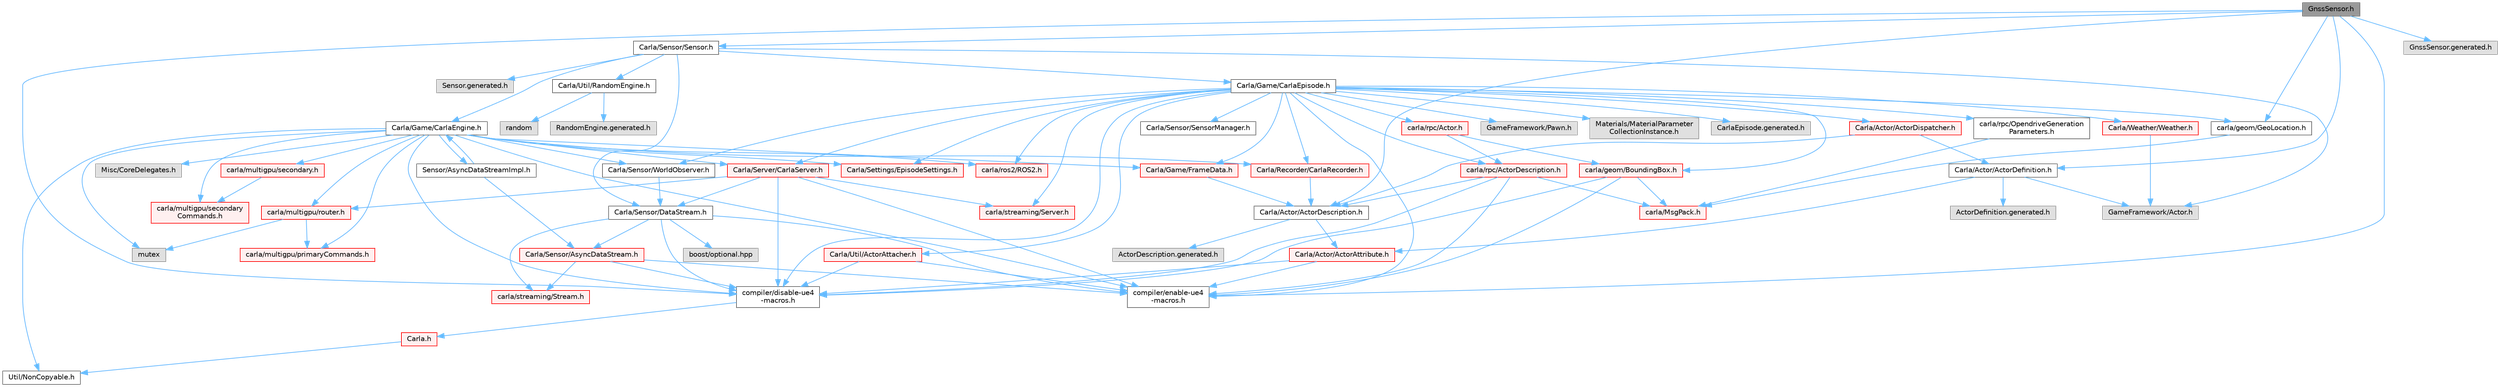 digraph "GnssSensor.h"
{
 // INTERACTIVE_SVG=YES
 // LATEX_PDF_SIZE
  bgcolor="transparent";
  edge [fontname=Helvetica,fontsize=10,labelfontname=Helvetica,labelfontsize=10];
  node [fontname=Helvetica,fontsize=10,shape=box,height=0.2,width=0.4];
  Node1 [id="Node000001",label="GnssSensor.h",height=0.2,width=0.4,color="gray40", fillcolor="grey60", style="filled", fontcolor="black",tooltip=" "];
  Node1 -> Node2 [id="edge1_Node000001_Node000002",color="steelblue1",style="solid",tooltip=" "];
  Node2 [id="Node000002",label="Carla/Sensor/Sensor.h",height=0.2,width=0.4,color="grey40", fillcolor="white", style="filled",URL="$d7/d7d/Unreal_2CarlaUE4_2Plugins_2Carla_2Source_2Carla_2Sensor_2Sensor_8h.html",tooltip=" "];
  Node2 -> Node3 [id="edge2_Node000002_Node000003",color="steelblue1",style="solid",tooltip=" "];
  Node3 [id="Node000003",label="Carla/Game/CarlaEpisode.h",height=0.2,width=0.4,color="grey40", fillcolor="white", style="filled",URL="$de/db8/CarlaEpisode_8h.html",tooltip=" "];
  Node3 -> Node4 [id="edge3_Node000003_Node000004",color="steelblue1",style="solid",tooltip=" "];
  Node4 [id="Node000004",label="Carla/Actor/ActorDispatcher.h",height=0.2,width=0.4,color="red", fillcolor="#FFF0F0", style="filled",URL="$dc/ddc/ActorDispatcher_8h.html",tooltip=" "];
  Node4 -> Node5 [id="edge4_Node000004_Node000005",color="steelblue1",style="solid",tooltip=" "];
  Node5 [id="Node000005",label="Carla/Actor/ActorDefinition.h",height=0.2,width=0.4,color="grey40", fillcolor="white", style="filled",URL="$d0/d65/Unreal_2CarlaUE4_2Plugins_2Carla_2Source_2Carla_2Actor_2ActorDefinition_8h.html",tooltip=" "];
  Node5 -> Node6 [id="edge5_Node000005_Node000006",color="steelblue1",style="solid",tooltip=" "];
  Node6 [id="Node000006",label="Carla/Actor/ActorAttribute.h",height=0.2,width=0.4,color="red", fillcolor="#FFF0F0", style="filled",URL="$d6/d1a/Unreal_2CarlaUE4_2Plugins_2Carla_2Source_2Carla_2Actor_2ActorAttribute_8h.html",tooltip=" "];
  Node6 -> Node7 [id="edge6_Node000006_Node000007",color="steelblue1",style="solid",tooltip=" "];
  Node7 [id="Node000007",label="compiler/disable-ue4\l-macros.h",height=0.2,width=0.4,color="grey40", fillcolor="white", style="filled",URL="$d2/d02/disable-ue4-macros_8h.html",tooltip=" "];
  Node7 -> Node8 [id="edge7_Node000007_Node000008",color="steelblue1",style="solid",tooltip=" "];
  Node8 [id="Node000008",label="Carla.h",height=0.2,width=0.4,color="red", fillcolor="#FFF0F0", style="filled",URL="$d7/d7d/Carla_8h.html",tooltip=" "];
  Node8 -> Node9 [id="edge8_Node000008_Node000009",color="steelblue1",style="solid",tooltip=" "];
  Node9 [id="Node000009",label="Util/NonCopyable.h",height=0.2,width=0.4,color="grey40", fillcolor="white", style="filled",URL="$d4/d57/Unreal_2CarlaUE4_2Plugins_2Carla_2Source_2Carla_2Util_2NonCopyable_8h.html",tooltip=" "];
  Node6 -> Node14 [id="edge9_Node000006_Node000014",color="steelblue1",style="solid",tooltip=" "];
  Node14 [id="Node000014",label="compiler/enable-ue4\l-macros.h",height=0.2,width=0.4,color="grey40", fillcolor="white", style="filled",URL="$d9/da2/enable-ue4-macros_8h.html",tooltip=" "];
  Node5 -> Node16 [id="edge10_Node000005_Node000016",color="steelblue1",style="solid",tooltip=" "];
  Node16 [id="Node000016",label="GameFramework/Actor.h",height=0.2,width=0.4,color="grey60", fillcolor="#E0E0E0", style="filled",tooltip=" "];
  Node5 -> Node17 [id="edge11_Node000005_Node000017",color="steelblue1",style="solid",tooltip=" "];
  Node17 [id="Node000017",label="ActorDefinition.generated.h",height=0.2,width=0.4,color="grey60", fillcolor="#E0E0E0", style="filled",tooltip=" "];
  Node4 -> Node18 [id="edge12_Node000004_Node000018",color="steelblue1",style="solid",tooltip=" "];
  Node18 [id="Node000018",label="Carla/Actor/ActorDescription.h",height=0.2,width=0.4,color="grey40", fillcolor="white", style="filled",URL="$d4/de6/Unreal_2CarlaUE4_2Plugins_2Carla_2Source_2Carla_2Actor_2ActorDescription_8h.html",tooltip=" "];
  Node18 -> Node6 [id="edge13_Node000018_Node000006",color="steelblue1",style="solid",tooltip=" "];
  Node18 -> Node19 [id="edge14_Node000018_Node000019",color="steelblue1",style="solid",tooltip=" "];
  Node19 [id="Node000019",label="ActorDescription.generated.h",height=0.2,width=0.4,color="grey60", fillcolor="#E0E0E0", style="filled",tooltip=" "];
  Node3 -> Node209 [id="edge15_Node000003_Node000209",color="steelblue1",style="solid",tooltip=" "];
  Node209 [id="Node000209",label="Carla/Recorder/CarlaRecorder.h",height=0.2,width=0.4,color="red", fillcolor="#FFF0F0", style="filled",URL="$d9/d6a/CarlaRecorder_8h.html",tooltip=" "];
  Node209 -> Node18 [id="edge16_Node000209_Node000018",color="steelblue1",style="solid",tooltip=" "];
  Node3 -> Node240 [id="edge17_Node000003_Node000240",color="steelblue1",style="solid",tooltip=" "];
  Node240 [id="Node000240",label="Carla/Sensor/WorldObserver.h",height=0.2,width=0.4,color="grey40", fillcolor="white", style="filled",URL="$d8/deb/WorldObserver_8h.html",tooltip=" "];
  Node240 -> Node81 [id="edge18_Node000240_Node000081",color="steelblue1",style="solid",tooltip=" "];
  Node81 [id="Node000081",label="Carla/Sensor/DataStream.h",height=0.2,width=0.4,color="grey40", fillcolor="white", style="filled",URL="$da/dd9/DataStream_8h.html",tooltip=" "];
  Node81 -> Node82 [id="edge19_Node000081_Node000082",color="steelblue1",style="solid",tooltip=" "];
  Node82 [id="Node000082",label="Carla/Sensor/AsyncDataStream.h",height=0.2,width=0.4,color="red", fillcolor="#FFF0F0", style="filled",URL="$d9/d4d/AsyncDataStream_8h.html",tooltip=" "];
  Node82 -> Node7 [id="edge20_Node000082_Node000007",color="steelblue1",style="solid",tooltip=" "];
  Node82 -> Node138 [id="edge21_Node000082_Node000138",color="steelblue1",style="solid",tooltip=" "];
  Node138 [id="Node000138",label="carla/streaming/Stream.h",height=0.2,width=0.4,color="red", fillcolor="#FFF0F0", style="filled",URL="$de/dd1/Stream_8h.html",tooltip=" "];
  Node82 -> Node14 [id="edge22_Node000082_Node000014",color="steelblue1",style="solid",tooltip=" "];
  Node81 -> Node7 [id="edge23_Node000081_Node000007",color="steelblue1",style="solid",tooltip=" "];
  Node81 -> Node138 [id="edge24_Node000081_Node000138",color="steelblue1",style="solid",tooltip=" "];
  Node81 -> Node165 [id="edge25_Node000081_Node000165",color="steelblue1",style="solid",tooltip=" "];
  Node165 [id="Node000165",label="boost/optional.hpp",height=0.2,width=0.4,color="grey60", fillcolor="#E0E0E0", style="filled",tooltip=" "];
  Node81 -> Node14 [id="edge26_Node000081_Node000014",color="steelblue1",style="solid",tooltip=" "];
  Node3 -> Node241 [id="edge27_Node000003_Node000241",color="steelblue1",style="solid",tooltip=" "];
  Node241 [id="Node000241",label="Carla/Server/CarlaServer.h",height=0.2,width=0.4,color="red", fillcolor="#FFF0F0", style="filled",URL="$d0/d35/CarlaServer_8h.html",tooltip=" "];
  Node241 -> Node81 [id="edge28_Node000241_Node000081",color="steelblue1",style="solid",tooltip=" "];
  Node241 -> Node7 [id="edge29_Node000241_Node000007",color="steelblue1",style="solid",tooltip=" "];
  Node241 -> Node242 [id="edge30_Node000241_Node000242",color="steelblue1",style="solid",tooltip=" "];
  Node242 [id="Node000242",label="carla/multigpu/router.h",height=0.2,width=0.4,color="red", fillcolor="#FFF0F0", style="filled",URL="$da/db7/router_8h.html",tooltip=" "];
  Node242 -> Node251 [id="edge31_Node000242_Node000251",color="steelblue1",style="solid",tooltip=" "];
  Node251 [id="Node000251",label="carla/multigpu/primaryCommands.h",height=0.2,width=0.4,color="red", fillcolor="#FFF0F0", style="filled",URL="$dd/dbf/primaryCommands_8h.html",tooltip=" "];
  Node242 -> Node162 [id="edge32_Node000242_Node000162",color="steelblue1",style="solid",tooltip=" "];
  Node162 [id="Node000162",label="mutex",height=0.2,width=0.4,color="grey60", fillcolor="#E0E0E0", style="filled",tooltip=" "];
  Node241 -> Node253 [id="edge33_Node000241_Node000253",color="steelblue1",style="solid",tooltip=" "];
  Node253 [id="Node000253",label="carla/streaming/Server.h",height=0.2,width=0.4,color="red", fillcolor="#FFF0F0", style="filled",URL="$d8/df6/streaming_2Server_8h.html",tooltip=" "];
  Node241 -> Node14 [id="edge34_Node000241_Node000014",color="steelblue1",style="solid",tooltip=" "];
  Node3 -> Node257 [id="edge35_Node000003_Node000257",color="steelblue1",style="solid",tooltip=" "];
  Node257 [id="Node000257",label="Carla/Settings/EpisodeSettings.h",height=0.2,width=0.4,color="red", fillcolor="#FFF0F0", style="filled",URL="$d8/d64/Unreal_2CarlaUE4_2Plugins_2Carla_2Source_2Carla_2Settings_2EpisodeSettings_8h.html",tooltip=" "];
  Node3 -> Node259 [id="edge36_Node000003_Node000259",color="steelblue1",style="solid",tooltip=" "];
  Node259 [id="Node000259",label="Carla/Util/ActorAttacher.h",height=0.2,width=0.4,color="red", fillcolor="#FFF0F0", style="filled",URL="$d6/d68/ActorAttacher_8h.html",tooltip=" "];
  Node259 -> Node7 [id="edge37_Node000259_Node000007",color="steelblue1",style="solid",tooltip=" "];
  Node259 -> Node14 [id="edge38_Node000259_Node000014",color="steelblue1",style="solid",tooltip=" "];
  Node3 -> Node262 [id="edge39_Node000003_Node000262",color="steelblue1",style="solid",tooltip=" "];
  Node262 [id="Node000262",label="Carla/Weather/Weather.h",height=0.2,width=0.4,color="red", fillcolor="#FFF0F0", style="filled",URL="$d5/d65/Weather_8h.html",tooltip=" "];
  Node262 -> Node16 [id="edge40_Node000262_Node000016",color="steelblue1",style="solid",tooltip=" "];
  Node3 -> Node266 [id="edge41_Node000003_Node000266",color="steelblue1",style="solid",tooltip=" "];
  Node266 [id="Node000266",label="Carla/Game/FrameData.h",height=0.2,width=0.4,color="red", fillcolor="#FFF0F0", style="filled",URL="$d2/df1/FrameData_8h.html",tooltip=" "];
  Node266 -> Node18 [id="edge42_Node000266_Node000018",color="steelblue1",style="solid",tooltip=" "];
  Node3 -> Node325 [id="edge43_Node000003_Node000325",color="steelblue1",style="solid",tooltip=" "];
  Node325 [id="Node000325",label="Carla/Sensor/SensorManager.h",height=0.2,width=0.4,color="grey40", fillcolor="white", style="filled",URL="$dc/dbf/SensorManager_8h.html",tooltip=" "];
  Node3 -> Node326 [id="edge44_Node000003_Node000326",color="steelblue1",style="solid",tooltip=" "];
  Node326 [id="Node000326",label="GameFramework/Pawn.h",height=0.2,width=0.4,color="grey60", fillcolor="#E0E0E0", style="filled",tooltip=" "];
  Node3 -> Node327 [id="edge45_Node000003_Node000327",color="steelblue1",style="solid",tooltip=" "];
  Node327 [id="Node000327",label="Materials/MaterialParameter\lCollectionInstance.h",height=0.2,width=0.4,color="grey60", fillcolor="#E0E0E0", style="filled",tooltip=" "];
  Node3 -> Node7 [id="edge46_Node000003_Node000007",color="steelblue1",style="solid",tooltip=" "];
  Node3 -> Node44 [id="edge47_Node000003_Node000044",color="steelblue1",style="solid",tooltip=" "];
  Node44 [id="Node000044",label="carla/geom/BoundingBox.h",height=0.2,width=0.4,color="red", fillcolor="#FFF0F0", style="filled",URL="$d2/dfe/LibCarla_2source_2carla_2geom_2BoundingBox_8h.html",tooltip=" "];
  Node44 -> Node26 [id="edge48_Node000044_Node000026",color="steelblue1",style="solid",tooltip=" "];
  Node26 [id="Node000026",label="carla/MsgPack.h",height=0.2,width=0.4,color="red", fillcolor="#FFF0F0", style="filled",URL="$d9/d6f/MsgPack_8h.html",tooltip=" "];
  Node44 -> Node14 [id="edge49_Node000044_Node000014",color="steelblue1",style="solid",tooltip=" "];
  Node44 -> Node7 [id="edge50_Node000044_Node000007",color="steelblue1",style="solid",tooltip=" "];
  Node3 -> Node116 [id="edge51_Node000003_Node000116",color="steelblue1",style="solid",tooltip=" "];
  Node116 [id="Node000116",label="carla/geom/GeoLocation.h",height=0.2,width=0.4,color="grey40", fillcolor="white", style="filled",URL="$d7/d86/GeoLocation_8h.html",tooltip=" "];
  Node116 -> Node26 [id="edge52_Node000116_Node000026",color="steelblue1",style="solid",tooltip=" "];
  Node3 -> Node94 [id="edge53_Node000003_Node000094",color="steelblue1",style="solid",tooltip=" "];
  Node94 [id="Node000094",label="carla/ros2/ROS2.h",height=0.2,width=0.4,color="red", fillcolor="#FFF0F0", style="filled",URL="$da/db8/ROS2_8h.html",tooltip=" "];
  Node3 -> Node43 [id="edge54_Node000003_Node000043",color="steelblue1",style="solid",tooltip=" "];
  Node43 [id="Node000043",label="carla/rpc/Actor.h",height=0.2,width=0.4,color="red", fillcolor="#FFF0F0", style="filled",URL="$d8/d73/rpc_2Actor_8h.html",tooltip=" "];
  Node43 -> Node44 [id="edge55_Node000043_Node000044",color="steelblue1",style="solid",tooltip=" "];
  Node43 -> Node58 [id="edge56_Node000043_Node000058",color="steelblue1",style="solid",tooltip=" "];
  Node58 [id="Node000058",label="carla/rpc/ActorDescription.h",height=0.2,width=0.4,color="red", fillcolor="#FFF0F0", style="filled",URL="$d9/db9/LibCarla_2source_2carla_2rpc_2ActorDescription_8h.html",tooltip=" "];
  Node58 -> Node26 [id="edge57_Node000058_Node000026",color="steelblue1",style="solid",tooltip=" "];
  Node58 -> Node14 [id="edge58_Node000058_Node000014",color="steelblue1",style="solid",tooltip=" "];
  Node58 -> Node18 [id="edge59_Node000058_Node000018",color="steelblue1",style="solid",tooltip=" "];
  Node58 -> Node7 [id="edge60_Node000058_Node000007",color="steelblue1",style="solid",tooltip=" "];
  Node3 -> Node58 [id="edge61_Node000003_Node000058",color="steelblue1",style="solid",tooltip=" "];
  Node3 -> Node316 [id="edge62_Node000003_Node000316",color="steelblue1",style="solid",tooltip=" "];
  Node316 [id="Node000316",label="carla/rpc/OpendriveGeneration\lParameters.h",height=0.2,width=0.4,color="grey40", fillcolor="white", style="filled",URL="$d9/d3b/OpendriveGenerationParameters_8h.html",tooltip=" "];
  Node316 -> Node26 [id="edge63_Node000316_Node000026",color="steelblue1",style="solid",tooltip=" "];
  Node3 -> Node253 [id="edge64_Node000003_Node000253",color="steelblue1",style="solid",tooltip=" "];
  Node3 -> Node14 [id="edge65_Node000003_Node000014",color="steelblue1",style="solid",tooltip=" "];
  Node3 -> Node328 [id="edge66_Node000003_Node000328",color="steelblue1",style="solid",tooltip=" "];
  Node328 [id="Node000328",label="CarlaEpisode.generated.h",height=0.2,width=0.4,color="grey60", fillcolor="#E0E0E0", style="filled",tooltip=" "];
  Node2 -> Node81 [id="edge67_Node000002_Node000081",color="steelblue1",style="solid",tooltip=" "];
  Node2 -> Node329 [id="edge68_Node000002_Node000329",color="steelblue1",style="solid",tooltip=" "];
  Node329 [id="Node000329",label="Carla/Util/RandomEngine.h",height=0.2,width=0.4,color="grey40", fillcolor="white", style="filled",URL="$d6/daa/RandomEngine_8h.html",tooltip=" "];
  Node329 -> Node330 [id="edge69_Node000329_Node000330",color="steelblue1",style="solid",tooltip=" "];
  Node330 [id="Node000330",label="random",height=0.2,width=0.4,color="grey60", fillcolor="#E0E0E0", style="filled",tooltip=" "];
  Node329 -> Node331 [id="edge70_Node000329_Node000331",color="steelblue1",style="solid",tooltip=" "];
  Node331 [id="Node000331",label="RandomEngine.generated.h",height=0.2,width=0.4,color="grey60", fillcolor="#E0E0E0", style="filled",tooltip=" "];
  Node2 -> Node332 [id="edge71_Node000002_Node000332",color="steelblue1",style="solid",tooltip=" "];
  Node332 [id="Node000332",label="Carla/Game/CarlaEngine.h",height=0.2,width=0.4,color="grey40", fillcolor="white", style="filled",URL="$d0/d11/CarlaEngine_8h.html",tooltip=" "];
  Node332 -> Node209 [id="edge72_Node000332_Node000209",color="steelblue1",style="solid",tooltip=" "];
  Node332 -> Node240 [id="edge73_Node000332_Node000240",color="steelblue1",style="solid",tooltip=" "];
  Node332 -> Node241 [id="edge74_Node000332_Node000241",color="steelblue1",style="solid",tooltip=" "];
  Node332 -> Node257 [id="edge75_Node000332_Node000257",color="steelblue1",style="solid",tooltip=" "];
  Node332 -> Node9 [id="edge76_Node000332_Node000009",color="steelblue1",style="solid",tooltip=" "];
  Node332 -> Node266 [id="edge77_Node000332_Node000266",color="steelblue1",style="solid",tooltip=" "];
  Node332 -> Node333 [id="edge78_Node000332_Node000333",color="steelblue1",style="solid",tooltip=" "];
  Node333 [id="Node000333",label="Misc/CoreDelegates.h",height=0.2,width=0.4,color="grey60", fillcolor="#E0E0E0", style="filled",tooltip=" "];
  Node332 -> Node7 [id="edge79_Node000332_Node000007",color="steelblue1",style="solid",tooltip=" "];
  Node332 -> Node242 [id="edge80_Node000332_Node000242",color="steelblue1",style="solid",tooltip=" "];
  Node332 -> Node251 [id="edge81_Node000332_Node000251",color="steelblue1",style="solid",tooltip=" "];
  Node332 -> Node334 [id="edge82_Node000332_Node000334",color="steelblue1",style="solid",tooltip=" "];
  Node334 [id="Node000334",label="carla/multigpu/secondary.h",height=0.2,width=0.4,color="red", fillcolor="#FFF0F0", style="filled",URL="$de/df9/secondary_8h.html",tooltip=" "];
  Node334 -> Node335 [id="edge83_Node000334_Node000335",color="steelblue1",style="solid",tooltip=" "];
  Node335 [id="Node000335",label="carla/multigpu/secondary\lCommands.h",height=0.2,width=0.4,color="red", fillcolor="#FFF0F0", style="filled",URL="$d6/d9a/secondaryCommands_8h.html",tooltip=" "];
  Node332 -> Node335 [id="edge84_Node000332_Node000335",color="steelblue1",style="solid",tooltip=" "];
  Node332 -> Node94 [id="edge85_Node000332_Node000094",color="steelblue1",style="solid",tooltip=" "];
  Node332 -> Node14 [id="edge86_Node000332_Node000014",color="steelblue1",style="solid",tooltip=" "];
  Node332 -> Node162 [id="edge87_Node000332_Node000162",color="steelblue1",style="solid",tooltip=" "];
  Node332 -> Node336 [id="edge88_Node000332_Node000336",color="steelblue1",style="solid",tooltip=" "];
  Node336 [id="Node000336",label="Sensor/AsyncDataStreamImpl.h",height=0.2,width=0.4,color="grey40", fillcolor="white", style="filled",URL="$d0/d17/AsyncDataStreamImpl_8h.html",tooltip=" "];
  Node336 -> Node332 [id="edge89_Node000336_Node000332",color="steelblue1",style="solid",tooltip=" "];
  Node336 -> Node82 [id="edge90_Node000336_Node000082",color="steelblue1",style="solid",tooltip=" "];
  Node2 -> Node16 [id="edge91_Node000002_Node000016",color="steelblue1",style="solid",tooltip=" "];
  Node2 -> Node337 [id="edge92_Node000002_Node000337",color="steelblue1",style="solid",tooltip=" "];
  Node337 [id="Node000337",label="Sensor.generated.h",height=0.2,width=0.4,color="grey60", fillcolor="#E0E0E0", style="filled",tooltip=" "];
  Node1 -> Node5 [id="edge93_Node000001_Node000005",color="steelblue1",style="solid",tooltip=" "];
  Node1 -> Node18 [id="edge94_Node000001_Node000018",color="steelblue1",style="solid",tooltip=" "];
  Node1 -> Node7 [id="edge95_Node000001_Node000007",color="steelblue1",style="solid",tooltip=" "];
  Node1 -> Node116 [id="edge96_Node000001_Node000116",color="steelblue1",style="solid",tooltip=" "];
  Node1 -> Node14 [id="edge97_Node000001_Node000014",color="steelblue1",style="solid",tooltip=" "];
  Node1 -> Node338 [id="edge98_Node000001_Node000338",color="steelblue1",style="solid",tooltip=" "];
  Node338 [id="Node000338",label="GnssSensor.generated.h",height=0.2,width=0.4,color="grey60", fillcolor="#E0E0E0", style="filled",tooltip=" "];
}
